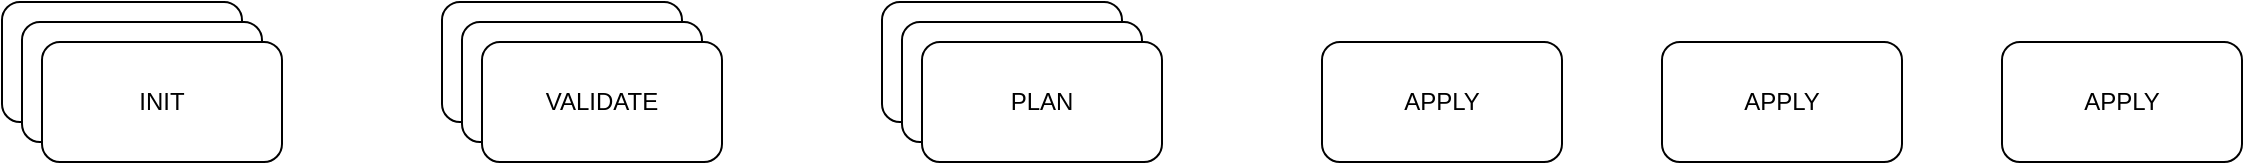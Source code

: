 <mxfile version="21.6.1" type="github">
  <diagram name="Trang-1" id="ENx7nmrPq4mUki6NZXkP">
    <mxGraphModel dx="741" dy="489" grid="1" gridSize="10" guides="1" tooltips="1" connect="1" arrows="1" fold="1" page="0" pageScale="1" pageWidth="827" pageHeight="1169" math="0" shadow="0">
      <root>
        <mxCell id="0" />
        <mxCell id="1" parent="0" />
        <mxCell id="H-6zonfl0X24hOYV9m8T-5" value="APPLY" style="rounded=1;whiteSpace=wrap;html=1;" vertex="1" parent="1">
          <mxGeometry x="720" y="380" width="120" height="60" as="geometry" />
        </mxCell>
        <mxCell id="H-6zonfl0X24hOYV9m8T-16" value="" style="group" vertex="1" connectable="0" parent="1">
          <mxGeometry x="60" y="360" width="140" height="80" as="geometry" />
        </mxCell>
        <mxCell id="H-6zonfl0X24hOYV9m8T-2" value="INIT" style="rounded=1;whiteSpace=wrap;html=1;" vertex="1" parent="H-6zonfl0X24hOYV9m8T-16">
          <mxGeometry width="120" height="60" as="geometry" />
        </mxCell>
        <mxCell id="H-6zonfl0X24hOYV9m8T-8" value="INIT" style="rounded=1;whiteSpace=wrap;html=1;" vertex="1" parent="H-6zonfl0X24hOYV9m8T-16">
          <mxGeometry x="10" y="10" width="120" height="60" as="geometry" />
        </mxCell>
        <mxCell id="H-6zonfl0X24hOYV9m8T-9" value="INIT" style="rounded=1;whiteSpace=wrap;html=1;" vertex="1" parent="H-6zonfl0X24hOYV9m8T-16">
          <mxGeometry x="20" y="20" width="120" height="60" as="geometry" />
        </mxCell>
        <mxCell id="H-6zonfl0X24hOYV9m8T-17" value="" style="group" vertex="1" connectable="0" parent="1">
          <mxGeometry x="280" y="360" width="140" height="80" as="geometry" />
        </mxCell>
        <mxCell id="H-6zonfl0X24hOYV9m8T-3" value="VALIDATE" style="rounded=1;whiteSpace=wrap;html=1;" vertex="1" parent="H-6zonfl0X24hOYV9m8T-17">
          <mxGeometry width="120" height="60" as="geometry" />
        </mxCell>
        <mxCell id="H-6zonfl0X24hOYV9m8T-12" value="VALIDATE" style="rounded=1;whiteSpace=wrap;html=1;" vertex="1" parent="H-6zonfl0X24hOYV9m8T-17">
          <mxGeometry x="10" y="10" width="120" height="60" as="geometry" />
        </mxCell>
        <mxCell id="H-6zonfl0X24hOYV9m8T-13" value="VALIDATE" style="rounded=1;whiteSpace=wrap;html=1;" vertex="1" parent="H-6zonfl0X24hOYV9m8T-17">
          <mxGeometry x="20" y="20" width="120" height="60" as="geometry" />
        </mxCell>
        <mxCell id="H-6zonfl0X24hOYV9m8T-18" value="" style="group" vertex="1" connectable="0" parent="1">
          <mxGeometry x="500" y="360" width="140" height="80" as="geometry" />
        </mxCell>
        <mxCell id="H-6zonfl0X24hOYV9m8T-4" value="PLAN" style="rounded=1;whiteSpace=wrap;html=1;" vertex="1" parent="H-6zonfl0X24hOYV9m8T-18">
          <mxGeometry width="120" height="60" as="geometry" />
        </mxCell>
        <mxCell id="H-6zonfl0X24hOYV9m8T-14" value="PLAN" style="rounded=1;whiteSpace=wrap;html=1;" vertex="1" parent="H-6zonfl0X24hOYV9m8T-18">
          <mxGeometry x="10" y="10" width="120" height="60" as="geometry" />
        </mxCell>
        <mxCell id="H-6zonfl0X24hOYV9m8T-15" value="PLAN" style="rounded=1;whiteSpace=wrap;html=1;" vertex="1" parent="H-6zonfl0X24hOYV9m8T-18">
          <mxGeometry x="20" y="20" width="120" height="60" as="geometry" />
        </mxCell>
        <mxCell id="H-6zonfl0X24hOYV9m8T-19" value="APPLY" style="rounded=1;whiteSpace=wrap;html=1;" vertex="1" parent="1">
          <mxGeometry x="890" y="380" width="120" height="60" as="geometry" />
        </mxCell>
        <mxCell id="H-6zonfl0X24hOYV9m8T-20" value="APPLY" style="rounded=1;whiteSpace=wrap;html=1;" vertex="1" parent="1">
          <mxGeometry x="1060" y="380" width="120" height="60" as="geometry" />
        </mxCell>
      </root>
    </mxGraphModel>
  </diagram>
</mxfile>
